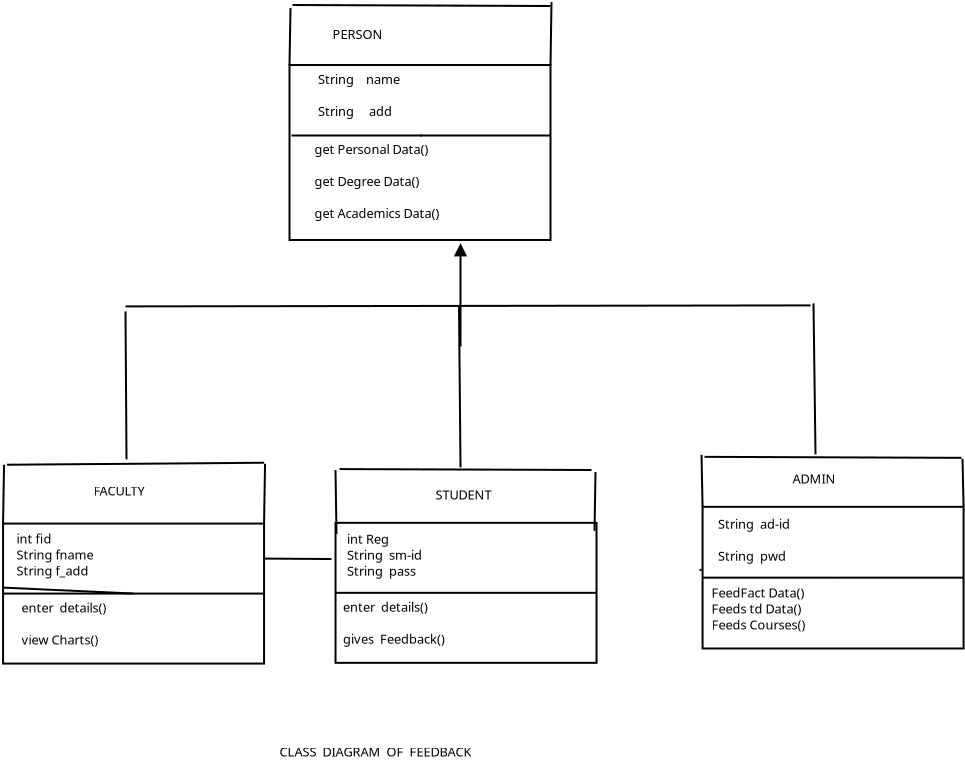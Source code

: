 <?xml version="1.0" encoding="UTF-8"?>
<dia:diagram xmlns:dia="http://www.lysator.liu.se/~alla/dia/">
  <dia:layer name="Background" visible="true" active="true">
    <dia:object type="Flowchart - Box" version="0" id="O0">
      <dia:attribute name="obj_pos">
        <dia:point val="20.25,5.8"/>
      </dia:attribute>
      <dia:attribute name="obj_bb">
        <dia:rectangle val="20.2,5.75;33.35,14.598"/>
      </dia:attribute>
      <dia:attribute name="elem_corner">
        <dia:point val="20.25,5.8"/>
      </dia:attribute>
      <dia:attribute name="elem_width">
        <dia:real val="13.05"/>
      </dia:attribute>
      <dia:attribute name="elem_height">
        <dia:real val="8.748"/>
      </dia:attribute>
      <dia:attribute name="show_background">
        <dia:boolean val="true"/>
      </dia:attribute>
      <dia:attribute name="padding">
        <dia:real val="0.5"/>
      </dia:attribute>
      <dia:attribute name="text">
        <dia:composite type="text">
          <dia:attribute name="string">
            <dia:string>##</dia:string>
          </dia:attribute>
          <dia:attribute name="font">
            <dia:font family="sans" style="0" name="Helvetica"/>
          </dia:attribute>
          <dia:attribute name="height">
            <dia:real val="0.8"/>
          </dia:attribute>
          <dia:attribute name="pos">
            <dia:point val="26.775,10.414"/>
          </dia:attribute>
          <dia:attribute name="color">
            <dia:color val="#000000"/>
          </dia:attribute>
          <dia:attribute name="alignment">
            <dia:enum val="1"/>
          </dia:attribute>
        </dia:composite>
      </dia:attribute>
    </dia:object>
    <dia:object type="Standard - Line" version="0" id="O1">
      <dia:attribute name="obj_pos">
        <dia:point val="26.775,9.324"/>
      </dia:attribute>
      <dia:attribute name="obj_bb">
        <dia:rectangle val="26.725,9.274;33.35,9.374"/>
      </dia:attribute>
      <dia:attribute name="conn_endpoints">
        <dia:point val="26.775,9.324"/>
        <dia:point val="33.3,9.324"/>
      </dia:attribute>
      <dia:attribute name="numcp">
        <dia:int val="1"/>
      </dia:attribute>
    </dia:object>
    <dia:object type="Standard - Line" version="0" id="O2">
      <dia:attribute name="obj_pos">
        <dia:point val="20.25,5.8"/>
      </dia:attribute>
      <dia:attribute name="obj_bb">
        <dia:rectangle val="20.199,2.899;20.351,5.851"/>
      </dia:attribute>
      <dia:attribute name="conn_endpoints">
        <dia:point val="20.25,5.8"/>
        <dia:point val="20.3,2.95"/>
      </dia:attribute>
      <dia:attribute name="numcp">
        <dia:int val="1"/>
      </dia:attribute>
      <dia:connections>
        <dia:connection handle="0" to="O0" connection="0"/>
      </dia:connections>
    </dia:object>
    <dia:object type="Standard - Line" version="0" id="O3">
      <dia:attribute name="obj_pos">
        <dia:point val="20.4,2.8"/>
      </dia:attribute>
      <dia:attribute name="obj_bb">
        <dia:rectangle val="20.35,2.75;33.35,2.9"/>
      </dia:attribute>
      <dia:attribute name="conn_endpoints">
        <dia:point val="20.4,2.8"/>
        <dia:point val="33.3,2.85"/>
      </dia:attribute>
      <dia:attribute name="numcp">
        <dia:int val="1"/>
      </dia:attribute>
    </dia:object>
    <dia:object type="Standard - Line" version="0" id="O4">
      <dia:attribute name="obj_pos">
        <dia:point val="33.35,2.65"/>
      </dia:attribute>
      <dia:attribute name="obj_bb">
        <dia:rectangle val="33.249,2.599;33.401,5.851"/>
      </dia:attribute>
      <dia:attribute name="conn_endpoints">
        <dia:point val="33.35,2.65"/>
        <dia:point val="33.3,5.8"/>
      </dia:attribute>
      <dia:attribute name="numcp">
        <dia:int val="1"/>
      </dia:attribute>
      <dia:connections>
        <dia:connection handle="1" to="O0" connection="4"/>
      </dia:connections>
    </dia:object>
    <dia:object type="Flowchart - Box" version="0" id="O5">
      <dia:attribute name="obj_pos">
        <dia:point val="22.551,28.691"/>
      </dia:attribute>
      <dia:attribute name="obj_bb">
        <dia:rectangle val="22.501,28.641;35.651,35.741"/>
      </dia:attribute>
      <dia:attribute name="elem_corner">
        <dia:point val="22.551,28.691"/>
      </dia:attribute>
      <dia:attribute name="elem_width">
        <dia:real val="13.05"/>
      </dia:attribute>
      <dia:attribute name="elem_height">
        <dia:real val="7"/>
      </dia:attribute>
      <dia:attribute name="show_background">
        <dia:boolean val="true"/>
      </dia:attribute>
      <dia:attribute name="padding">
        <dia:real val="0.5"/>
      </dia:attribute>
      <dia:attribute name="text">
        <dia:composite type="text">
          <dia:attribute name="string">
            <dia:string>##</dia:string>
          </dia:attribute>
          <dia:attribute name="font">
            <dia:font family="sans" style="0" name="Helvetica"/>
          </dia:attribute>
          <dia:attribute name="height">
            <dia:real val="0.8"/>
          </dia:attribute>
          <dia:attribute name="pos">
            <dia:point val="29.076,32.431"/>
          </dia:attribute>
          <dia:attribute name="color">
            <dia:color val="#000000"/>
          </dia:attribute>
          <dia:attribute name="alignment">
            <dia:enum val="1"/>
          </dia:attribute>
        </dia:composite>
      </dia:attribute>
    </dia:object>
    <dia:object type="Standard - Line" version="0" id="O6">
      <dia:attribute name="obj_pos">
        <dia:point val="29.076,32.191"/>
      </dia:attribute>
      <dia:attribute name="obj_bb">
        <dia:rectangle val="29.076,32.191;29.076,32.191"/>
      </dia:attribute>
      <dia:attribute name="conn_endpoints">
        <dia:point val="29.076,32.191"/>
        <dia:point val="29.076,32.191"/>
      </dia:attribute>
      <dia:attribute name="numcp">
        <dia:int val="1"/>
      </dia:attribute>
      <dia:connections>
        <dia:connection handle="0" to="O5" connection="16"/>
        <dia:connection handle="1" to="O5" connection="16"/>
      </dia:connections>
    </dia:object>
    <dia:object type="Standard - Line" version="0" id="O7">
      <dia:attribute name="obj_pos">
        <dia:point val="22.55,26.053"/>
      </dia:attribute>
      <dia:attribute name="obj_bb">
        <dia:rectangle val="22.499,26.002;22.651,29.3"/>
      </dia:attribute>
      <dia:attribute name="conn_endpoints">
        <dia:point val="22.55,26.053"/>
        <dia:point val="22.6,29.249"/>
      </dia:attribute>
      <dia:attribute name="numcp">
        <dia:int val="1"/>
      </dia:attribute>
    </dia:object>
    <dia:object type="Standard - Line" version="0" id="O8">
      <dia:attribute name="obj_pos">
        <dia:point val="22.75,26.003"/>
      </dia:attribute>
      <dia:attribute name="obj_bb">
        <dia:rectangle val="22.7,25.953;35.4,26.099"/>
      </dia:attribute>
      <dia:attribute name="conn_endpoints">
        <dia:point val="22.75,26.003"/>
        <dia:point val="35.35,26.049"/>
      </dia:attribute>
      <dia:attribute name="numcp">
        <dia:int val="1"/>
      </dia:attribute>
    </dia:object>
    <dia:object type="Standard - Line" version="0" id="O9">
      <dia:attribute name="obj_pos">
        <dia:point val="35.55,26.153"/>
      </dia:attribute>
      <dia:attribute name="obj_bb">
        <dia:rectangle val="35.45,26.102;35.601,29.142"/>
      </dia:attribute>
      <dia:attribute name="conn_endpoints">
        <dia:point val="35.55,26.153"/>
        <dia:point val="35.501,29.091"/>
      </dia:attribute>
      <dia:attribute name="numcp">
        <dia:int val="1"/>
      </dia:attribute>
    </dia:object>
    <dia:object type="Standard - Line" version="0" id="O10">
      <dia:attribute name="obj_pos">
        <dia:point val="29.076,32.191"/>
      </dia:attribute>
      <dia:attribute name="obj_bb">
        <dia:rectangle val="29.026,32.141;35.651,32.241"/>
      </dia:attribute>
      <dia:attribute name="conn_endpoints">
        <dia:point val="29.076,32.191"/>
        <dia:point val="35.601,32.191"/>
      </dia:attribute>
      <dia:attribute name="numcp">
        <dia:int val="1"/>
      </dia:attribute>
      <dia:connections>
        <dia:connection handle="0" to="O5" connection="16"/>
        <dia:connection handle="1" to="O5" connection="8"/>
      </dia:connections>
    </dia:object>
    <dia:object type="Standard - Line" version="0" id="O11">
      <dia:attribute name="obj_pos">
        <dia:point val="29.076,32.191"/>
      </dia:attribute>
      <dia:attribute name="obj_bb">
        <dia:rectangle val="22.501,32.141;29.126,32.241"/>
      </dia:attribute>
      <dia:attribute name="conn_endpoints">
        <dia:point val="29.076,32.191"/>
        <dia:point val="22.551,32.191"/>
      </dia:attribute>
      <dia:attribute name="numcp">
        <dia:int val="1"/>
      </dia:attribute>
      <dia:connections>
        <dia:connection handle="0" to="O5" connection="16"/>
        <dia:connection handle="1" to="O5" connection="7"/>
      </dia:connections>
    </dia:object>
    <dia:object type="Flowchart - Box" version="0" id="O12">
      <dia:attribute name="obj_pos">
        <dia:point val="5.928,28.728"/>
      </dia:attribute>
      <dia:attribute name="obj_bb">
        <dia:rectangle val="5.878,28.678;19.028,35.778"/>
      </dia:attribute>
      <dia:attribute name="elem_corner">
        <dia:point val="5.928,28.728"/>
      </dia:attribute>
      <dia:attribute name="elem_width">
        <dia:real val="13.05"/>
      </dia:attribute>
      <dia:attribute name="elem_height">
        <dia:real val="7"/>
      </dia:attribute>
      <dia:attribute name="show_background">
        <dia:boolean val="true"/>
      </dia:attribute>
      <dia:attribute name="padding">
        <dia:real val="0.5"/>
      </dia:attribute>
      <dia:attribute name="text">
        <dia:composite type="text">
          <dia:attribute name="string">
            <dia:string>##</dia:string>
          </dia:attribute>
          <dia:attribute name="font">
            <dia:font family="sans" style="0" name="Helvetica"/>
          </dia:attribute>
          <dia:attribute name="height">
            <dia:real val="0.8"/>
          </dia:attribute>
          <dia:attribute name="pos">
            <dia:point val="12.453,32.468"/>
          </dia:attribute>
          <dia:attribute name="color">
            <dia:color val="#000000"/>
          </dia:attribute>
          <dia:attribute name="alignment">
            <dia:enum val="1"/>
          </dia:attribute>
        </dia:composite>
      </dia:attribute>
    </dia:object>
    <dia:object type="Standard - Line" version="0" id="O13">
      <dia:attribute name="obj_pos">
        <dia:point val="12.453,32.228"/>
      </dia:attribute>
      <dia:attribute name="obj_bb">
        <dia:rectangle val="12.453,32.228;12.453,32.228"/>
      </dia:attribute>
      <dia:attribute name="conn_endpoints">
        <dia:point val="12.453,32.228"/>
        <dia:point val="12.453,32.228"/>
      </dia:attribute>
      <dia:attribute name="numcp">
        <dia:int val="1"/>
      </dia:attribute>
      <dia:connections>
        <dia:connection handle="0" to="O12" connection="16"/>
        <dia:connection handle="1" to="O12" connection="16"/>
      </dia:connections>
    </dia:object>
    <dia:object type="Standard - Line" version="0" id="O14">
      <dia:attribute name="obj_pos">
        <dia:point val="5.928,28.728"/>
      </dia:attribute>
      <dia:attribute name="obj_bb">
        <dia:rectangle val="5.877,25.735;6.028,28.779"/>
      </dia:attribute>
      <dia:attribute name="conn_endpoints">
        <dia:point val="5.928,28.728"/>
        <dia:point val="5.977,25.786"/>
      </dia:attribute>
      <dia:attribute name="numcp">
        <dia:int val="1"/>
      </dia:attribute>
      <dia:connections>
        <dia:connection handle="0" to="O12" connection="0"/>
      </dia:connections>
    </dia:object>
    <dia:object type="Standard - Line" version="0" id="O15">
      <dia:attribute name="obj_pos">
        <dia:point val="6.127,25.786"/>
      </dia:attribute>
      <dia:attribute name="obj_bb">
        <dia:rectangle val="6.077,25.636;19.028,25.837"/>
      </dia:attribute>
      <dia:attribute name="conn_endpoints">
        <dia:point val="6.127,25.786"/>
        <dia:point val="18.977,25.686"/>
      </dia:attribute>
      <dia:attribute name="numcp">
        <dia:int val="1"/>
      </dia:attribute>
    </dia:object>
    <dia:object type="Standard - Line" version="0" id="O16">
      <dia:attribute name="obj_pos">
        <dia:point val="19.027,25.736"/>
      </dia:attribute>
      <dia:attribute name="obj_bb">
        <dia:rectangle val="18.927,25.686;19.078,28.779"/>
      </dia:attribute>
      <dia:attribute name="conn_endpoints">
        <dia:point val="19.027,25.736"/>
        <dia:point val="18.978,28.728"/>
      </dia:attribute>
      <dia:attribute name="numcp">
        <dia:int val="1"/>
      </dia:attribute>
      <dia:connections>
        <dia:connection handle="1" to="O12" connection="4"/>
      </dia:connections>
    </dia:object>
    <dia:object type="Standard - Line" version="0" id="O17">
      <dia:attribute name="obj_pos">
        <dia:point val="5.877,31.928"/>
      </dia:attribute>
      <dia:attribute name="obj_bb">
        <dia:rectangle val="5.825,31.876;5.931,31.98"/>
      </dia:attribute>
      <dia:attribute name="conn_endpoints">
        <dia:point val="5.877,31.928"/>
        <dia:point val="5.878,31.928"/>
      </dia:attribute>
      <dia:attribute name="numcp">
        <dia:int val="1"/>
      </dia:attribute>
      <dia:connections>
        <dia:connection handle="1" to="O12" connection="16"/>
      </dia:connections>
    </dia:object>
    <dia:object type="Standard - Line" version="0" id="O18">
      <dia:attribute name="obj_pos">
        <dia:point val="12.453,32.228"/>
      </dia:attribute>
      <dia:attribute name="obj_bb">
        <dia:rectangle val="12.403,32.178;19.028,32.278"/>
      </dia:attribute>
      <dia:attribute name="conn_endpoints">
        <dia:point val="12.453,32.228"/>
        <dia:point val="18.978,32.228"/>
      </dia:attribute>
      <dia:attribute name="numcp">
        <dia:int val="1"/>
      </dia:attribute>
      <dia:connections>
        <dia:connection handle="0" to="O12" connection="16"/>
        <dia:connection handle="1" to="O12" connection="8"/>
      </dia:connections>
    </dia:object>
    <dia:object type="Standard - Line" version="0" id="O19">
      <dia:attribute name="obj_pos">
        <dia:point val="12.453,32.228"/>
      </dia:attribute>
      <dia:attribute name="obj_bb">
        <dia:rectangle val="5.878,32.178;12.503,32.278"/>
      </dia:attribute>
      <dia:attribute name="conn_endpoints">
        <dia:point val="12.453,32.228"/>
        <dia:point val="5.928,32.228"/>
      </dia:attribute>
      <dia:attribute name="numcp">
        <dia:int val="1"/>
      </dia:attribute>
      <dia:connections>
        <dia:connection handle="0" to="O12" connection="16"/>
        <dia:connection handle="1" to="O12" connection="7"/>
      </dia:connections>
    </dia:object>
    <dia:object type="Flowchart - Box" version="0" id="O20">
      <dia:attribute name="obj_pos">
        <dia:point val="40.903,27.891"/>
      </dia:attribute>
      <dia:attribute name="obj_bb">
        <dia:rectangle val="40.853,27.841;54.003,35.023"/>
      </dia:attribute>
      <dia:attribute name="elem_corner">
        <dia:point val="40.903,27.891"/>
      </dia:attribute>
      <dia:attribute name="elem_width">
        <dia:real val="13.05"/>
      </dia:attribute>
      <dia:attribute name="elem_height">
        <dia:real val="7.082"/>
      </dia:attribute>
      <dia:attribute name="show_background">
        <dia:boolean val="true"/>
      </dia:attribute>
      <dia:attribute name="padding">
        <dia:real val="0.5"/>
      </dia:attribute>
      <dia:attribute name="text">
        <dia:composite type="text">
          <dia:attribute name="string">
            <dia:string>##</dia:string>
          </dia:attribute>
          <dia:attribute name="font">
            <dia:font family="sans" style="0" name="Helvetica"/>
          </dia:attribute>
          <dia:attribute name="height">
            <dia:real val="0.8"/>
          </dia:attribute>
          <dia:attribute name="pos">
            <dia:point val="47.428,31.672"/>
          </dia:attribute>
          <dia:attribute name="color">
            <dia:color val="#000000"/>
          </dia:attribute>
          <dia:attribute name="alignment">
            <dia:enum val="1"/>
          </dia:attribute>
        </dia:composite>
      </dia:attribute>
    </dia:object>
    <dia:object type="Standard - Line" version="0" id="O21">
      <dia:attribute name="obj_pos">
        <dia:point val="47.428,31.432"/>
      </dia:attribute>
      <dia:attribute name="obj_bb">
        <dia:rectangle val="47.428,31.432;47.428,31.432"/>
      </dia:attribute>
      <dia:attribute name="conn_endpoints">
        <dia:point val="47.428,31.432"/>
        <dia:point val="47.428,31.432"/>
      </dia:attribute>
      <dia:attribute name="numcp">
        <dia:int val="1"/>
      </dia:attribute>
      <dia:connections>
        <dia:connection handle="0" to="O20" connection="16"/>
        <dia:connection handle="1" to="O20" connection="16"/>
      </dia:connections>
    </dia:object>
    <dia:object type="Standard - Line" version="0" id="O22">
      <dia:attribute name="obj_pos">
        <dia:point val="40.903,27.891"/>
      </dia:attribute>
      <dia:attribute name="obj_bb">
        <dia:rectangle val="40.799,25.24;40.954,27.942"/>
      </dia:attribute>
      <dia:attribute name="conn_endpoints">
        <dia:point val="40.903,27.891"/>
        <dia:point val="40.85,25.291"/>
      </dia:attribute>
      <dia:attribute name="numcp">
        <dia:int val="1"/>
      </dia:attribute>
      <dia:connections>
        <dia:connection handle="0" to="O20" connection="0"/>
      </dia:connections>
    </dia:object>
    <dia:object type="Standard - Line" version="0" id="O23">
      <dia:attribute name="obj_pos">
        <dia:point val="53.85,25.441"/>
      </dia:attribute>
      <dia:attribute name="obj_bb">
        <dia:rectangle val="40.95,25.341;53.9,25.491"/>
      </dia:attribute>
      <dia:attribute name="conn_endpoints">
        <dia:point val="53.85,25.441"/>
        <dia:point val="41,25.391"/>
      </dia:attribute>
      <dia:attribute name="numcp">
        <dia:int val="1"/>
      </dia:attribute>
    </dia:object>
    <dia:object type="Standard - Line" version="0" id="O24">
      <dia:attribute name="obj_pos">
        <dia:point val="53.9,25.491"/>
      </dia:attribute>
      <dia:attribute name="obj_bb">
        <dia:rectangle val="53.849,25.44;54.004,27.942"/>
      </dia:attribute>
      <dia:attribute name="conn_endpoints">
        <dia:point val="53.9,25.491"/>
        <dia:point val="53.953,27.891"/>
      </dia:attribute>
      <dia:attribute name="numcp">
        <dia:int val="1"/>
      </dia:attribute>
      <dia:connections>
        <dia:connection handle="1" to="O20" connection="4"/>
      </dia:connections>
    </dia:object>
    <dia:object type="Standard - Line" version="0" id="O25">
      <dia:attribute name="obj_pos">
        <dia:point val="40.75,31.041"/>
      </dia:attribute>
      <dia:attribute name="obj_bb">
        <dia:rectangle val="40.697,30.988;40.906,31.1"/>
      </dia:attribute>
      <dia:attribute name="conn_endpoints">
        <dia:point val="40.75,31.041"/>
        <dia:point val="40.853,31.047"/>
      </dia:attribute>
      <dia:attribute name="numcp">
        <dia:int val="1"/>
      </dia:attribute>
      <dia:connections>
        <dia:connection handle="1" to="O20" connection="16"/>
      </dia:connections>
    </dia:object>
    <dia:object type="Standard - Line" version="0" id="O26">
      <dia:attribute name="obj_pos">
        <dia:point val="47.428,31.432"/>
      </dia:attribute>
      <dia:attribute name="obj_bb">
        <dia:rectangle val="47.378,31.382;54.003,31.482"/>
      </dia:attribute>
      <dia:attribute name="conn_endpoints">
        <dia:point val="47.428,31.432"/>
        <dia:point val="53.953,31.432"/>
      </dia:attribute>
      <dia:attribute name="numcp">
        <dia:int val="1"/>
      </dia:attribute>
      <dia:connections>
        <dia:connection handle="0" to="O20" connection="16"/>
        <dia:connection handle="1" to="O20" connection="8"/>
      </dia:connections>
    </dia:object>
    <dia:object type="Standard - Line" version="0" id="O27">
      <dia:attribute name="obj_pos">
        <dia:point val="47.428,31.432"/>
      </dia:attribute>
      <dia:attribute name="obj_bb">
        <dia:rectangle val="40.853,31.382;47.478,31.482"/>
      </dia:attribute>
      <dia:attribute name="conn_endpoints">
        <dia:point val="47.428,31.432"/>
        <dia:point val="40.903,31.432"/>
      </dia:attribute>
      <dia:attribute name="numcp">
        <dia:int val="1"/>
      </dia:attribute>
      <dia:connections>
        <dia:connection handle="0" to="O20" connection="16"/>
        <dia:connection handle="1" to="O20" connection="7"/>
      </dia:connections>
    </dia:object>
    <dia:object type="Standard - Line" version="0" id="O28">
      <dia:attribute name="obj_pos">
        <dia:point val="12.1,25.519"/>
      </dia:attribute>
      <dia:attribute name="obj_bb">
        <dia:rectangle val="12.0,18.069;12.15,25.57"/>
      </dia:attribute>
      <dia:attribute name="conn_endpoints">
        <dia:point val="12.1,25.519"/>
        <dia:point val="12.05,18.119"/>
      </dia:attribute>
      <dia:attribute name="numcp">
        <dia:int val="1"/>
      </dia:attribute>
    </dia:object>
    <dia:object type="Standard - Line" version="0" id="O29">
      <dia:attribute name="obj_pos">
        <dia:point val="12.05,17.869"/>
      </dia:attribute>
      <dia:attribute name="obj_bb">
        <dia:rectangle val="12.0,17.769;46.35,17.919"/>
      </dia:attribute>
      <dia:attribute name="conn_endpoints">
        <dia:point val="12.05,17.869"/>
        <dia:point val="46.3,17.819"/>
      </dia:attribute>
      <dia:attribute name="numcp">
        <dia:int val="1"/>
      </dia:attribute>
    </dia:object>
    <dia:object type="Standard - Line" version="0" id="O30">
      <dia:attribute name="obj_pos">
        <dia:point val="46.45,17.719"/>
      </dia:attribute>
      <dia:attribute name="obj_bb">
        <dia:rectangle val="46.399,17.669;46.601,25.32"/>
      </dia:attribute>
      <dia:attribute name="conn_endpoints">
        <dia:point val="46.45,17.719"/>
        <dia:point val="46.55,25.269"/>
      </dia:attribute>
      <dia:attribute name="numcp">
        <dia:int val="1"/>
      </dia:attribute>
    </dia:object>
    <dia:object type="Standard - Line" version="0" id="O31">
      <dia:attribute name="obj_pos">
        <dia:point val="28.725,17.894"/>
      </dia:attribute>
      <dia:attribute name="obj_bb">
        <dia:rectangle val="28.674,17.844;28.851,25.97"/>
      </dia:attribute>
      <dia:attribute name="conn_endpoints">
        <dia:point val="28.725,17.894"/>
        <dia:point val="28.8,25.919"/>
      </dia:attribute>
      <dia:attribute name="numcp">
        <dia:int val="1"/>
      </dia:attribute>
    </dia:object>
    <dia:object type="Standard - Line" version="0" id="O32">
      <dia:attribute name="obj_pos">
        <dia:point val="28.8,19.869"/>
      </dia:attribute>
      <dia:attribute name="obj_bb">
        <dia:rectangle val="28.469,14.657;29.131,19.919"/>
      </dia:attribute>
      <dia:attribute name="conn_endpoints">
        <dia:point val="28.8,19.869"/>
        <dia:point val="28.8,14.769"/>
      </dia:attribute>
      <dia:attribute name="numcp">
        <dia:int val="1"/>
      </dia:attribute>
      <dia:attribute name="end_arrow">
        <dia:enum val="3"/>
      </dia:attribute>
      <dia:attribute name="end_arrow_length">
        <dia:real val="0.5"/>
      </dia:attribute>
      <dia:attribute name="end_arrow_width">
        <dia:real val="0.5"/>
      </dia:attribute>
    </dia:object>
    <dia:object type="Standard - Text" version="1" id="O33">
      <dia:attribute name="obj_pos">
        <dia:point val="22.4,4.498"/>
      </dia:attribute>
      <dia:attribute name="obj_bb">
        <dia:rectangle val="22.4,3.839;24.767,4.669"/>
      </dia:attribute>
      <dia:attribute name="text">
        <dia:composite type="text">
          <dia:attribute name="string">
            <dia:string>#PERSON#</dia:string>
          </dia:attribute>
          <dia:attribute name="font">
            <dia:font family="sans" style="0" name="Helvetica"/>
          </dia:attribute>
          <dia:attribute name="height">
            <dia:real val="0.8"/>
          </dia:attribute>
          <dia:attribute name="pos">
            <dia:point val="22.4,4.498"/>
          </dia:attribute>
          <dia:attribute name="color">
            <dia:color val="#000000"/>
          </dia:attribute>
          <dia:attribute name="alignment">
            <dia:enum val="0"/>
          </dia:attribute>
        </dia:composite>
      </dia:attribute>
      <dia:attribute name="valign">
        <dia:enum val="3"/>
      </dia:attribute>
    </dia:object>
    <dia:object type="Standard - Text" version="1" id="O34">
      <dia:attribute name="obj_pos">
        <dia:point val="18.35,10.298"/>
      </dia:attribute>
      <dia:attribute name="obj_bb">
        <dia:rectangle val="18.35,9.658;18.35,10.431"/>
      </dia:attribute>
      <dia:attribute name="text">
        <dia:composite type="text">
          <dia:attribute name="string">
            <dia:string>##</dia:string>
          </dia:attribute>
          <dia:attribute name="font">
            <dia:font family="sans" style="0" name="Helvetica"/>
          </dia:attribute>
          <dia:attribute name="height">
            <dia:real val="0.8"/>
          </dia:attribute>
          <dia:attribute name="pos">
            <dia:point val="18.35,10.298"/>
          </dia:attribute>
          <dia:attribute name="color">
            <dia:color val="#000000"/>
          </dia:attribute>
          <dia:attribute name="alignment">
            <dia:enum val="0"/>
          </dia:attribute>
        </dia:composite>
      </dia:attribute>
      <dia:attribute name="valign">
        <dia:enum val="3"/>
      </dia:attribute>
    </dia:object>
    <dia:object type="Standard - Line" version="0" id="O35">
      <dia:attribute name="obj_pos">
        <dia:point val="26.875,9.324"/>
      </dia:attribute>
      <dia:attribute name="obj_bb">
        <dia:rectangle val="20.3,9.274;26.925,9.374"/>
      </dia:attribute>
      <dia:attribute name="conn_endpoints">
        <dia:point val="26.875,9.324"/>
        <dia:point val="20.35,9.324"/>
      </dia:attribute>
      <dia:attribute name="numcp">
        <dia:int val="1"/>
      </dia:attribute>
    </dia:object>
    <dia:object type="Standard - Text" version="1" id="O36">
      <dia:attribute name="obj_pos">
        <dia:point val="21.675,6.75"/>
      </dia:attribute>
      <dia:attribute name="obj_bb">
        <dia:rectangle val="21.675,6.11;25.705,8.482"/>
      </dia:attribute>
      <dia:attribute name="text">
        <dia:composite type="text">
          <dia:attribute name="string">
            <dia:string>#String    name

String     add#</dia:string>
          </dia:attribute>
          <dia:attribute name="font">
            <dia:font family="sans" style="0" name="Helvetica"/>
          </dia:attribute>
          <dia:attribute name="height">
            <dia:real val="0.8"/>
          </dia:attribute>
          <dia:attribute name="pos">
            <dia:point val="21.675,6.75"/>
          </dia:attribute>
          <dia:attribute name="color">
            <dia:color val="#000000"/>
          </dia:attribute>
          <dia:attribute name="alignment">
            <dia:enum val="0"/>
          </dia:attribute>
        </dia:composite>
      </dia:attribute>
      <dia:attribute name="valign">
        <dia:enum val="3"/>
      </dia:attribute>
    </dia:object>
    <dia:object type="Standard - Text" version="1" id="O37">
      <dia:attribute name="obj_pos">
        <dia:point val="21.5,10.248"/>
      </dia:attribute>
      <dia:attribute name="obj_bb">
        <dia:rectangle val="21.5,9.608;27.59,13.581"/>
      </dia:attribute>
      <dia:attribute name="text">
        <dia:composite type="text">
          <dia:attribute name="string">
            <dia:string>#get Personal Data()

get Degree Data()

get Academics Data()#</dia:string>
          </dia:attribute>
          <dia:attribute name="font">
            <dia:font family="sans" style="0" name="Helvetica"/>
          </dia:attribute>
          <dia:attribute name="height">
            <dia:real val="0.8"/>
          </dia:attribute>
          <dia:attribute name="pos">
            <dia:point val="21.5,10.248"/>
          </dia:attribute>
          <dia:attribute name="color">
            <dia:color val="#000000"/>
          </dia:attribute>
          <dia:attribute name="alignment">
            <dia:enum val="0"/>
          </dia:attribute>
        </dia:composite>
      </dia:attribute>
      <dia:attribute name="valign">
        <dia:enum val="3"/>
      </dia:attribute>
    </dia:object>
    <dia:object type="Standard - Text" version="1" id="O38">
      <dia:attribute name="obj_pos">
        <dia:point val="19.75,40.378"/>
      </dia:attribute>
      <dia:attribute name="obj_bb">
        <dia:rectangle val="19.75,39.719;29.337,40.549"/>
      </dia:attribute>
      <dia:attribute name="text">
        <dia:composite type="text">
          <dia:attribute name="string">
            <dia:string>#CLASS  DIAGRAM  OF  FEEDBACK#</dia:string>
          </dia:attribute>
          <dia:attribute name="font">
            <dia:font family="sans" style="0" name="Helvetica"/>
          </dia:attribute>
          <dia:attribute name="height">
            <dia:real val="0.8"/>
          </dia:attribute>
          <dia:attribute name="pos">
            <dia:point val="19.75,40.378"/>
          </dia:attribute>
          <dia:attribute name="color">
            <dia:color val="#000000"/>
          </dia:attribute>
          <dia:attribute name="alignment">
            <dia:enum val="0"/>
          </dia:attribute>
        </dia:composite>
      </dia:attribute>
      <dia:attribute name="valign">
        <dia:enum val="3"/>
      </dia:attribute>
    </dia:object>
    <dia:object type="Standard - Text" version="1" id="O39">
      <dia:attribute name="obj_pos">
        <dia:point val="10.45,27.328"/>
      </dia:attribute>
      <dia:attribute name="obj_bb">
        <dia:rectangle val="10.45,26.688;13.037,27.461"/>
      </dia:attribute>
      <dia:attribute name="text">
        <dia:composite type="text">
          <dia:attribute name="string">
            <dia:string>#FACULTY#</dia:string>
          </dia:attribute>
          <dia:attribute name="font">
            <dia:font family="sans" style="0" name="Helvetica"/>
          </dia:attribute>
          <dia:attribute name="height">
            <dia:real val="0.8"/>
          </dia:attribute>
          <dia:attribute name="pos">
            <dia:point val="10.45,27.328"/>
          </dia:attribute>
          <dia:attribute name="color">
            <dia:color val="#000000"/>
          </dia:attribute>
          <dia:attribute name="alignment">
            <dia:enum val="0"/>
          </dia:attribute>
        </dia:composite>
      </dia:attribute>
      <dia:attribute name="valign">
        <dia:enum val="3"/>
      </dia:attribute>
    </dia:object>
    <dia:object type="Standard - Text" version="1" id="O40">
      <dia:attribute name="obj_pos">
        <dia:point val="27.55,27.528"/>
      </dia:attribute>
      <dia:attribute name="obj_bb">
        <dia:rectangle val="27.55,26.888;30.3,27.661"/>
      </dia:attribute>
      <dia:attribute name="text">
        <dia:composite type="text">
          <dia:attribute name="string">
            <dia:string>#STUDENT#</dia:string>
          </dia:attribute>
          <dia:attribute name="font">
            <dia:font family="sans" style="0" name="Helvetica"/>
          </dia:attribute>
          <dia:attribute name="height">
            <dia:real val="0.8"/>
          </dia:attribute>
          <dia:attribute name="pos">
            <dia:point val="27.55,27.528"/>
          </dia:attribute>
          <dia:attribute name="color">
            <dia:color val="#000000"/>
          </dia:attribute>
          <dia:attribute name="alignment">
            <dia:enum val="0"/>
          </dia:attribute>
        </dia:composite>
      </dia:attribute>
      <dia:attribute name="valign">
        <dia:enum val="3"/>
      </dia:attribute>
    </dia:object>
    <dia:object type="Standard - Text" version="1" id="O41">
      <dia:attribute name="obj_pos">
        <dia:point val="45.4,26.728"/>
      </dia:attribute>
      <dia:attribute name="obj_bb">
        <dia:rectangle val="45.4,26.088;47.38,26.861"/>
      </dia:attribute>
      <dia:attribute name="text">
        <dia:composite type="text">
          <dia:attribute name="string">
            <dia:string>#ADMIN#</dia:string>
          </dia:attribute>
          <dia:attribute name="font">
            <dia:font family="sans" style="0" name="Helvetica"/>
          </dia:attribute>
          <dia:attribute name="height">
            <dia:real val="0.8"/>
          </dia:attribute>
          <dia:attribute name="pos">
            <dia:point val="45.4,26.728"/>
          </dia:attribute>
          <dia:attribute name="color">
            <dia:color val="#000000"/>
          </dia:attribute>
          <dia:attribute name="alignment">
            <dia:enum val="0"/>
          </dia:attribute>
        </dia:composite>
      </dia:attribute>
      <dia:attribute name="valign">
        <dia:enum val="3"/>
      </dia:attribute>
    </dia:object>
    <dia:object type="Standard - Text" version="1" id="O42">
      <dia:attribute name="obj_pos">
        <dia:point val="6.603,29.728"/>
      </dia:attribute>
      <dia:attribute name="obj_bb">
        <dia:rectangle val="6.603,29.088;10.238,31.461"/>
      </dia:attribute>
      <dia:attribute name="text">
        <dia:composite type="text">
          <dia:attribute name="string">
            <dia:string>#int fid
String fname
String f_add#</dia:string>
          </dia:attribute>
          <dia:attribute name="font">
            <dia:font family="sans" style="0" name="Helvetica"/>
          </dia:attribute>
          <dia:attribute name="height">
            <dia:real val="0.8"/>
          </dia:attribute>
          <dia:attribute name="pos">
            <dia:point val="6.603,29.728"/>
          </dia:attribute>
          <dia:attribute name="color">
            <dia:color val="#000000"/>
          </dia:attribute>
          <dia:attribute name="alignment">
            <dia:enum val="0"/>
          </dia:attribute>
        </dia:composite>
      </dia:attribute>
      <dia:attribute name="valign">
        <dia:enum val="3"/>
      </dia:attribute>
    </dia:object>
    <dia:object type="Standard - Text" version="1" id="O43">
      <dia:attribute name="obj_pos">
        <dia:point val="6.853,33.178"/>
      </dia:attribute>
      <dia:attribute name="obj_bb">
        <dia:rectangle val="6.853,32.538;11.043,34.911"/>
      </dia:attribute>
      <dia:attribute name="text">
        <dia:composite type="text">
          <dia:attribute name="string">
            <dia:string>#enter  details()

view Charts()#</dia:string>
          </dia:attribute>
          <dia:attribute name="font">
            <dia:font family="sans" style="0" name="Helvetica"/>
          </dia:attribute>
          <dia:attribute name="height">
            <dia:real val="0.8"/>
          </dia:attribute>
          <dia:attribute name="pos">
            <dia:point val="6.853,33.178"/>
          </dia:attribute>
          <dia:attribute name="color">
            <dia:color val="#000000"/>
          </dia:attribute>
          <dia:attribute name="alignment">
            <dia:enum val="0"/>
          </dia:attribute>
        </dia:composite>
      </dia:attribute>
      <dia:attribute name="valign">
        <dia:enum val="3"/>
      </dia:attribute>
    </dia:object>
    <dia:object type="Standard - Text" version="1" id="O44">
      <dia:attribute name="obj_pos">
        <dia:point val="23.126,29.741"/>
      </dia:attribute>
      <dia:attribute name="obj_bb">
        <dia:rectangle val="23.126,29.101;26.746,31.473"/>
      </dia:attribute>
      <dia:attribute name="text">
        <dia:composite type="text">
          <dia:attribute name="string">
            <dia:string>#int Reg
String  sm-id
String  pass#</dia:string>
          </dia:attribute>
          <dia:attribute name="font">
            <dia:font family="sans" style="0" name="Helvetica"/>
          </dia:attribute>
          <dia:attribute name="height">
            <dia:real val="0.8"/>
          </dia:attribute>
          <dia:attribute name="pos">
            <dia:point val="23.126,29.741"/>
          </dia:attribute>
          <dia:attribute name="color">
            <dia:color val="#000000"/>
          </dia:attribute>
          <dia:attribute name="alignment">
            <dia:enum val="0"/>
          </dia:attribute>
        </dia:composite>
      </dia:attribute>
      <dia:attribute name="valign">
        <dia:enum val="3"/>
      </dia:attribute>
    </dia:object>
    <dia:object type="Standard - Text" version="1" id="O45">
      <dia:attribute name="obj_pos">
        <dia:point val="22.926,33.141"/>
      </dia:attribute>
      <dia:attribute name="obj_bb">
        <dia:rectangle val="22.926,32.501;27.931,34.873"/>
      </dia:attribute>
      <dia:attribute name="text">
        <dia:composite type="text">
          <dia:attribute name="string">
            <dia:string>#enter  details()

gives  Feedback()#</dia:string>
          </dia:attribute>
          <dia:attribute name="font">
            <dia:font family="sans" style="0" name="Helvetica"/>
          </dia:attribute>
          <dia:attribute name="height">
            <dia:real val="0.8"/>
          </dia:attribute>
          <dia:attribute name="pos">
            <dia:point val="22.926,33.141"/>
          </dia:attribute>
          <dia:attribute name="color">
            <dia:color val="#000000"/>
          </dia:attribute>
          <dia:attribute name="alignment">
            <dia:enum val="0"/>
          </dia:attribute>
        </dia:composite>
      </dia:attribute>
      <dia:attribute name="valign">
        <dia:enum val="3"/>
      </dia:attribute>
    </dia:object>
    <dia:object type="Standard - Text" version="1" id="O46">
      <dia:attribute name="obj_pos">
        <dia:point val="41.678,28.982"/>
      </dia:attribute>
      <dia:attribute name="obj_bb">
        <dia:rectangle val="41.678,28.342;45.166,30.715"/>
      </dia:attribute>
      <dia:attribute name="text">
        <dia:composite type="text">
          <dia:attribute name="string">
            <dia:string>#String  ad-id

String  pwd#</dia:string>
          </dia:attribute>
          <dia:attribute name="font">
            <dia:font family="sans" style="0" name="Helvetica"/>
          </dia:attribute>
          <dia:attribute name="height">
            <dia:real val="0.8"/>
          </dia:attribute>
          <dia:attribute name="pos">
            <dia:point val="41.678,28.982"/>
          </dia:attribute>
          <dia:attribute name="color">
            <dia:color val="#000000"/>
          </dia:attribute>
          <dia:attribute name="alignment">
            <dia:enum val="0"/>
          </dia:attribute>
        </dia:composite>
      </dia:attribute>
      <dia:attribute name="valign">
        <dia:enum val="3"/>
      </dia:attribute>
    </dia:object>
    <dia:object type="Standard - Text" version="1" id="O47">
      <dia:attribute name="obj_pos">
        <dia:point val="41.35,32.428"/>
      </dia:attribute>
      <dia:attribute name="obj_bb">
        <dia:rectangle val="41.35,31.788;45.917,34.161"/>
      </dia:attribute>
      <dia:attribute name="text">
        <dia:composite type="text">
          <dia:attribute name="string">
            <dia:string>#FeedFact Data()
Feeds td Data()
Feeds Courses()#</dia:string>
          </dia:attribute>
          <dia:attribute name="font">
            <dia:font family="sans" style="0" name="Helvetica"/>
          </dia:attribute>
          <dia:attribute name="height">
            <dia:real val="0.8"/>
          </dia:attribute>
          <dia:attribute name="pos">
            <dia:point val="41.35,32.428"/>
          </dia:attribute>
          <dia:attribute name="color">
            <dia:color val="#000000"/>
          </dia:attribute>
          <dia:attribute name="alignment">
            <dia:enum val="0"/>
          </dia:attribute>
        </dia:composite>
      </dia:attribute>
      <dia:attribute name="valign">
        <dia:enum val="3"/>
      </dia:attribute>
    </dia:object>
    <dia:object type="Standard - Line" version="0" id="O48">
      <dia:attribute name="obj_pos">
        <dia:point val="18.978,30.478"/>
      </dia:attribute>
      <dia:attribute name="obj_bb">
        <dia:rectangle val="18.928,30.428;22.4,30.552"/>
      </dia:attribute>
      <dia:attribute name="conn_endpoints">
        <dia:point val="18.978,30.478"/>
        <dia:point val="22.35,30.501"/>
      </dia:attribute>
      <dia:attribute name="numcp">
        <dia:int val="1"/>
      </dia:attribute>
      <dia:connections>
        <dia:connection handle="0" to="O12" connection="6"/>
      </dia:connections>
    </dia:object>
  </dia:layer>
</dia:diagram>

